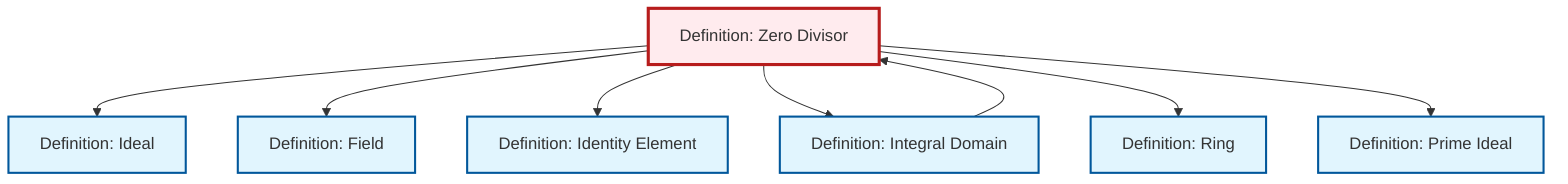 graph TD
    classDef definition fill:#e1f5fe,stroke:#01579b,stroke-width:2px
    classDef theorem fill:#f3e5f5,stroke:#4a148c,stroke-width:2px
    classDef axiom fill:#fff3e0,stroke:#e65100,stroke-width:2px
    classDef example fill:#e8f5e9,stroke:#1b5e20,stroke-width:2px
    classDef current fill:#ffebee,stroke:#b71c1c,stroke-width:3px
    def-ring["Definition: Ring"]:::definition
    def-field["Definition: Field"]:::definition
    def-ideal["Definition: Ideal"]:::definition
    def-zero-divisor["Definition: Zero Divisor"]:::definition
    def-integral-domain["Definition: Integral Domain"]:::definition
    def-prime-ideal["Definition: Prime Ideal"]:::definition
    def-identity-element["Definition: Identity Element"]:::definition
    def-zero-divisor --> def-ideal
    def-zero-divisor --> def-field
    def-zero-divisor --> def-identity-element
    def-zero-divisor --> def-integral-domain
    def-zero-divisor --> def-ring
    def-integral-domain --> def-zero-divisor
    def-zero-divisor --> def-prime-ideal
    class def-zero-divisor current